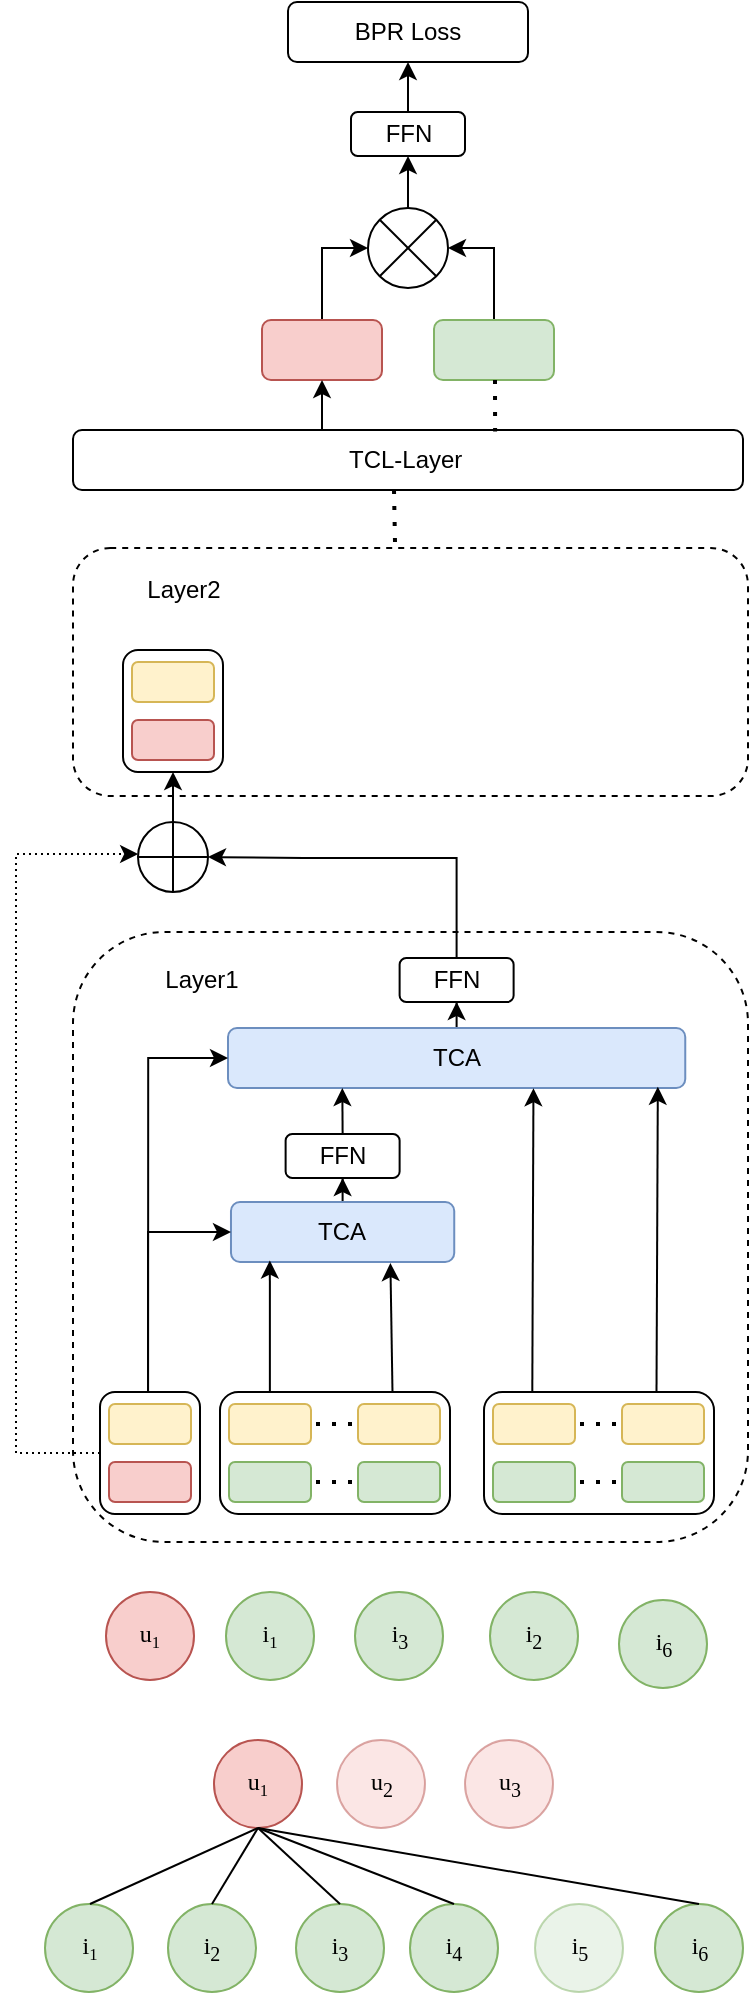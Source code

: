 <mxfile version="21.1.2" type="github">
  <diagram name="第 1 页" id="gWeG35e6C86zQD0y6pNc">
    <mxGraphModel dx="520" dy="282" grid="0" gridSize="10" guides="1" tooltips="1" connect="1" arrows="1" fold="1" page="1" pageScale="1" pageWidth="3300" pageHeight="4681" math="0" shadow="0">
      <root>
        <mxCell id="0" />
        <mxCell id="1" parent="0" />
        <mxCell id="XD2-V8QEW1LzV1P3F_-f-1" value="BPR Loss" style="rounded=1;whiteSpace=wrap;html=1;" vertex="1" parent="1">
          <mxGeometry x="411" y="36" width="120" height="30" as="geometry" />
        </mxCell>
        <mxCell id="XD2-V8QEW1LzV1P3F_-f-12" style="edgeStyle=orthogonalEdgeStyle;rounded=0;orthogonalLoop=1;jettySize=auto;html=1;entryX=0;entryY=0.5;entryDx=0;entryDy=0;" edge="1" parent="1" source="XD2-V8QEW1LzV1P3F_-f-3" target="XD2-V8QEW1LzV1P3F_-f-7">
          <mxGeometry relative="1" as="geometry" />
        </mxCell>
        <mxCell id="XD2-V8QEW1LzV1P3F_-f-3" value="" style="rounded=1;whiteSpace=wrap;html=1;fillColor=#f8cecc;strokeColor=#b85450;" vertex="1" parent="1">
          <mxGeometry x="398" y="195" width="60" height="30" as="geometry" />
        </mxCell>
        <mxCell id="XD2-V8QEW1LzV1P3F_-f-13" style="edgeStyle=orthogonalEdgeStyle;rounded=0;orthogonalLoop=1;jettySize=auto;html=1;entryX=1;entryY=0.5;entryDx=0;entryDy=0;" edge="1" parent="1" source="XD2-V8QEW1LzV1P3F_-f-5" target="XD2-V8QEW1LzV1P3F_-f-7">
          <mxGeometry relative="1" as="geometry" />
        </mxCell>
        <mxCell id="XD2-V8QEW1LzV1P3F_-f-5" value="" style="rounded=1;whiteSpace=wrap;html=1;fillColor=#d5e8d4;strokeColor=#82b366;" vertex="1" parent="1">
          <mxGeometry x="484" y="195" width="60" height="30" as="geometry" />
        </mxCell>
        <mxCell id="XD2-V8QEW1LzV1P3F_-f-8" style="edgeStyle=orthogonalEdgeStyle;rounded=0;orthogonalLoop=1;jettySize=auto;html=1;entryX=0.5;entryY=1;entryDx=0;entryDy=0;" edge="1" parent="1" source="XD2-V8QEW1LzV1P3F_-f-6" target="XD2-V8QEW1LzV1P3F_-f-1">
          <mxGeometry relative="1" as="geometry" />
        </mxCell>
        <mxCell id="XD2-V8QEW1LzV1P3F_-f-6" value="FFN" style="rounded=1;whiteSpace=wrap;html=1;" vertex="1" parent="1">
          <mxGeometry x="442.5" y="91" width="57" height="22" as="geometry" />
        </mxCell>
        <mxCell id="XD2-V8QEW1LzV1P3F_-f-9" style="edgeStyle=orthogonalEdgeStyle;rounded=0;orthogonalLoop=1;jettySize=auto;html=1;entryX=0.5;entryY=1;entryDx=0;entryDy=0;" edge="1" parent="1" source="XD2-V8QEW1LzV1P3F_-f-7" target="XD2-V8QEW1LzV1P3F_-f-6">
          <mxGeometry relative="1" as="geometry" />
        </mxCell>
        <mxCell id="XD2-V8QEW1LzV1P3F_-f-7" value="" style="ellipse;whiteSpace=wrap;html=1;aspect=fixed;" vertex="1" parent="1">
          <mxGeometry x="451" y="139" width="40" height="40" as="geometry" />
        </mxCell>
        <mxCell id="XD2-V8QEW1LzV1P3F_-f-10" value="" style="endArrow=none;html=1;rounded=0;entryX=0;entryY=0;entryDx=0;entryDy=0;exitX=1;exitY=1;exitDx=0;exitDy=0;" edge="1" parent="1" source="XD2-V8QEW1LzV1P3F_-f-7" target="XD2-V8QEW1LzV1P3F_-f-7">
          <mxGeometry width="50" height="50" relative="1" as="geometry">
            <mxPoint x="521" y="174" as="sourcePoint" />
            <mxPoint x="571" y="124" as="targetPoint" />
          </mxGeometry>
        </mxCell>
        <mxCell id="XD2-V8QEW1LzV1P3F_-f-11" value="" style="endArrow=none;html=1;rounded=0;entryX=1;entryY=0;entryDx=0;entryDy=0;exitX=0;exitY=1;exitDx=0;exitDy=0;" edge="1" parent="1" source="XD2-V8QEW1LzV1P3F_-f-7" target="XD2-V8QEW1LzV1P3F_-f-7">
          <mxGeometry width="50" height="50" relative="1" as="geometry">
            <mxPoint x="521" y="174" as="sourcePoint" />
            <mxPoint x="571" y="124" as="targetPoint" />
          </mxGeometry>
        </mxCell>
        <mxCell id="XD2-V8QEW1LzV1P3F_-f-14" value="TCL-Layer&amp;nbsp;" style="rounded=1;whiteSpace=wrap;html=1;" vertex="1" parent="1">
          <mxGeometry x="303.5" y="250" width="335" height="30" as="geometry" />
        </mxCell>
        <mxCell id="XD2-V8QEW1LzV1P3F_-f-15" value="" style="endArrow=classic;html=1;rounded=0;entryX=0.5;entryY=1;entryDx=0;entryDy=0;" edge="1" parent="1" target="XD2-V8QEW1LzV1P3F_-f-3">
          <mxGeometry width="50" height="50" relative="1" as="geometry">
            <mxPoint x="428" y="250" as="sourcePoint" />
            <mxPoint x="573" y="181" as="targetPoint" />
          </mxGeometry>
        </mxCell>
        <mxCell id="XD2-V8QEW1LzV1P3F_-f-16" value="" style="endArrow=none;dashed=1;html=1;dashPattern=1 3;strokeWidth=2;rounded=0;entryX=0.63;entryY=0.026;entryDx=0;entryDy=0;entryPerimeter=0;" edge="1" parent="1" target="XD2-V8QEW1LzV1P3F_-f-14">
          <mxGeometry width="50" height="50" relative="1" as="geometry">
            <mxPoint x="514.5" y="225" as="sourcePoint" />
            <mxPoint x="513.5" y="253" as="targetPoint" />
          </mxGeometry>
        </mxCell>
        <mxCell id="XD2-V8QEW1LzV1P3F_-f-17" value="" style="rounded=1;whiteSpace=wrap;html=1;dashed=1;" vertex="1" parent="1">
          <mxGeometry x="303.5" y="309" width="337.5" height="124" as="geometry" />
        </mxCell>
        <mxCell id="XD2-V8QEW1LzV1P3F_-f-18" value="" style="rounded=1;whiteSpace=wrap;html=1;dashed=1;" vertex="1" parent="1">
          <mxGeometry x="303.5" y="501" width="337.5" height="305" as="geometry" />
        </mxCell>
        <mxCell id="XD2-V8QEW1LzV1P3F_-f-60" style="edgeStyle=orthogonalEdgeStyle;rounded=0;orthogonalLoop=1;jettySize=auto;html=1;entryX=0.5;entryY=1;entryDx=0;entryDy=0;" edge="1" parent="1" source="XD2-V8QEW1LzV1P3F_-f-20" target="XD2-V8QEW1LzV1P3F_-f-57">
          <mxGeometry relative="1" as="geometry" />
        </mxCell>
        <mxCell id="XD2-V8QEW1LzV1P3F_-f-20" value="TCA" style="rounded=1;whiteSpace=wrap;html=1;fillColor=#dae8fc;strokeColor=#6c8ebf;" vertex="1" parent="1">
          <mxGeometry x="381" y="549" width="228.63" height="30" as="geometry" />
        </mxCell>
        <mxCell id="XD2-V8QEW1LzV1P3F_-f-46" style="edgeStyle=orthogonalEdgeStyle;rounded=0;orthogonalLoop=1;jettySize=auto;html=1;entryX=0.5;entryY=1;entryDx=0;entryDy=0;" edge="1" parent="1" source="XD2-V8QEW1LzV1P3F_-f-21" target="XD2-V8QEW1LzV1P3F_-f-45">
          <mxGeometry relative="1" as="geometry" />
        </mxCell>
        <mxCell id="XD2-V8QEW1LzV1P3F_-f-21" value="TCA" style="rounded=1;whiteSpace=wrap;html=1;fillColor=#dae8fc;strokeColor=#6c8ebf;" vertex="1" parent="1">
          <mxGeometry x="382.49" y="636" width="111.63" height="30" as="geometry" />
        </mxCell>
        <mxCell id="XD2-V8QEW1LzV1P3F_-f-55" style="edgeStyle=orthogonalEdgeStyle;rounded=0;orthogonalLoop=1;jettySize=auto;html=1;entryX=0;entryY=0.5;entryDx=0;entryDy=0;" edge="1" parent="1" source="XD2-V8QEW1LzV1P3F_-f-22" target="XD2-V8QEW1LzV1P3F_-f-21">
          <mxGeometry relative="1" as="geometry">
            <Array as="points">
              <mxPoint x="341" y="651" />
            </Array>
          </mxGeometry>
        </mxCell>
        <mxCell id="XD2-V8QEW1LzV1P3F_-f-62" style="edgeStyle=orthogonalEdgeStyle;rounded=0;orthogonalLoop=1;jettySize=auto;html=1;dashed=1;dashPattern=1 2;" edge="1" parent="1" source="XD2-V8QEW1LzV1P3F_-f-22" target="XD2-V8QEW1LzV1P3F_-f-63">
          <mxGeometry relative="1" as="geometry">
            <mxPoint x="317" y="462.034" as="targetPoint" />
            <Array as="points">
              <mxPoint x="275" y="762" />
              <mxPoint x="275" y="462" />
            </Array>
          </mxGeometry>
        </mxCell>
        <mxCell id="XD2-V8QEW1LzV1P3F_-f-22" value="" style="rounded=1;whiteSpace=wrap;html=1;" vertex="1" parent="1">
          <mxGeometry x="317" y="731" width="50" height="61" as="geometry" />
        </mxCell>
        <mxCell id="XD2-V8QEW1LzV1P3F_-f-25" value="" style="rounded=1;whiteSpace=wrap;html=1;fillColor=#f8cecc;strokeColor=#b85450;" vertex="1" parent="1">
          <mxGeometry x="321.5" y="766" width="41" height="20" as="geometry" />
        </mxCell>
        <mxCell id="XD2-V8QEW1LzV1P3F_-f-56" style="edgeStyle=orthogonalEdgeStyle;rounded=0;orthogonalLoop=1;jettySize=auto;html=1;entryX=0;entryY=0.5;entryDx=0;entryDy=0;exitX=0.481;exitY=0.006;exitDx=0;exitDy=0;exitPerimeter=0;" edge="1" parent="1" source="XD2-V8QEW1LzV1P3F_-f-22" target="XD2-V8QEW1LzV1P3F_-f-20">
          <mxGeometry relative="1" as="geometry">
            <Array as="points">
              <mxPoint x="341" y="564" />
            </Array>
          </mxGeometry>
        </mxCell>
        <mxCell id="XD2-V8QEW1LzV1P3F_-f-26" value="" style="rounded=1;whiteSpace=wrap;html=1;fillColor=#fff2cc;strokeColor=#d6b656;" vertex="1" parent="1">
          <mxGeometry x="321.5" y="737" width="41" height="20" as="geometry" />
        </mxCell>
        <mxCell id="XD2-V8QEW1LzV1P3F_-f-27" value="" style="rounded=1;whiteSpace=wrap;html=1;" vertex="1" parent="1">
          <mxGeometry x="377" y="731" width="115" height="61" as="geometry" />
        </mxCell>
        <mxCell id="XD2-V8QEW1LzV1P3F_-f-28" value="" style="rounded=1;whiteSpace=wrap;html=1;fillColor=#d5e8d4;strokeColor=#82b366;" vertex="1" parent="1">
          <mxGeometry x="381.5" y="766" width="41" height="20" as="geometry" />
        </mxCell>
        <mxCell id="XD2-V8QEW1LzV1P3F_-f-29" value="" style="rounded=1;whiteSpace=wrap;html=1;fillColor=#fff2cc;strokeColor=#d6b656;" vertex="1" parent="1">
          <mxGeometry x="381.5" y="737" width="41" height="20" as="geometry" />
        </mxCell>
        <mxCell id="XD2-V8QEW1LzV1P3F_-f-30" value="" style="rounded=1;whiteSpace=wrap;html=1;fillColor=#fff2cc;strokeColor=#d6b656;" vertex="1" parent="1">
          <mxGeometry x="446" y="737" width="41" height="20" as="geometry" />
        </mxCell>
        <mxCell id="XD2-V8QEW1LzV1P3F_-f-31" value="" style="rounded=1;whiteSpace=wrap;html=1;fillColor=#d5e8d4;strokeColor=#82b366;" vertex="1" parent="1">
          <mxGeometry x="446" y="766" width="41" height="20" as="geometry" />
        </mxCell>
        <mxCell id="XD2-V8QEW1LzV1P3F_-f-33" value="" style="endArrow=none;dashed=1;html=1;dashPattern=1 3;strokeWidth=2;rounded=0;entryX=1;entryY=0.5;entryDx=0;entryDy=0;exitX=0;exitY=0.5;exitDx=0;exitDy=0;" edge="1" parent="1">
          <mxGeometry width="50" height="50" relative="1" as="geometry">
            <mxPoint x="443" y="776" as="sourcePoint" />
            <mxPoint x="419.5" y="776" as="targetPoint" />
          </mxGeometry>
        </mxCell>
        <mxCell id="XD2-V8QEW1LzV1P3F_-f-34" value="" style="endArrow=none;dashed=1;html=1;dashPattern=1 3;strokeWidth=2;rounded=0;entryX=1;entryY=0.5;entryDx=0;entryDy=0;" edge="1" parent="1">
          <mxGeometry width="50" height="50" relative="1" as="geometry">
            <mxPoint x="443" y="747" as="sourcePoint" />
            <mxPoint x="419.5" y="747" as="targetPoint" />
          </mxGeometry>
        </mxCell>
        <mxCell id="XD2-V8QEW1LzV1P3F_-f-36" value="" style="rounded=1;whiteSpace=wrap;html=1;" vertex="1" parent="1">
          <mxGeometry x="509" y="731" width="115" height="61" as="geometry" />
        </mxCell>
        <mxCell id="XD2-V8QEW1LzV1P3F_-f-37" value="" style="rounded=1;whiteSpace=wrap;html=1;fillColor=#d5e8d4;strokeColor=#82b366;" vertex="1" parent="1">
          <mxGeometry x="513.5" y="766" width="41" height="20" as="geometry" />
        </mxCell>
        <mxCell id="XD2-V8QEW1LzV1P3F_-f-38" value="" style="rounded=1;whiteSpace=wrap;html=1;fillColor=#fff2cc;strokeColor=#d6b656;" vertex="1" parent="1">
          <mxGeometry x="513.5" y="737" width="41" height="20" as="geometry" />
        </mxCell>
        <mxCell id="XD2-V8QEW1LzV1P3F_-f-39" value="" style="rounded=1;whiteSpace=wrap;html=1;fillColor=#fff2cc;strokeColor=#d6b656;" vertex="1" parent="1">
          <mxGeometry x="578" y="737" width="41" height="20" as="geometry" />
        </mxCell>
        <mxCell id="XD2-V8QEW1LzV1P3F_-f-40" value="" style="rounded=1;whiteSpace=wrap;html=1;fillColor=#d5e8d4;strokeColor=#82b366;" vertex="1" parent="1">
          <mxGeometry x="578" y="766" width="41" height="20" as="geometry" />
        </mxCell>
        <mxCell id="XD2-V8QEW1LzV1P3F_-f-41" value="" style="endArrow=none;dashed=1;html=1;dashPattern=1 3;strokeWidth=2;rounded=0;entryX=1;entryY=0.5;entryDx=0;entryDy=0;exitX=0;exitY=0.5;exitDx=0;exitDy=0;" edge="1" parent="1">
          <mxGeometry width="50" height="50" relative="1" as="geometry">
            <mxPoint x="575" y="776" as="sourcePoint" />
            <mxPoint x="551.5" y="776" as="targetPoint" />
          </mxGeometry>
        </mxCell>
        <mxCell id="XD2-V8QEW1LzV1P3F_-f-42" value="" style="endArrow=none;dashed=1;html=1;dashPattern=1 3;strokeWidth=2;rounded=0;entryX=1;entryY=0.5;entryDx=0;entryDy=0;" edge="1" parent="1">
          <mxGeometry width="50" height="50" relative="1" as="geometry">
            <mxPoint x="575" y="747" as="sourcePoint" />
            <mxPoint x="551.5" y="747" as="targetPoint" />
          </mxGeometry>
        </mxCell>
        <mxCell id="XD2-V8QEW1LzV1P3F_-f-43" value="" style="endArrow=classic;html=1;rounded=0;exitX=0.21;exitY=0.005;exitDx=0;exitDy=0;exitPerimeter=0;entryX=0.668;entryY=1.004;entryDx=0;entryDy=0;entryPerimeter=0;" edge="1" parent="1" source="XD2-V8QEW1LzV1P3F_-f-36" target="XD2-V8QEW1LzV1P3F_-f-20">
          <mxGeometry width="50" height="50" relative="1" as="geometry">
            <mxPoint x="530" y="713" as="sourcePoint" />
            <mxPoint x="580" y="663" as="targetPoint" />
          </mxGeometry>
        </mxCell>
        <mxCell id="XD2-V8QEW1LzV1P3F_-f-44" value="" style="endArrow=classic;html=1;rounded=0;exitX=0.75;exitY=0;exitDx=0;exitDy=0;entryX=0.94;entryY=0.98;entryDx=0;entryDy=0;entryPerimeter=0;" edge="1" parent="1" source="XD2-V8QEW1LzV1P3F_-f-36" target="XD2-V8QEW1LzV1P3F_-f-20">
          <mxGeometry width="50" height="50" relative="1" as="geometry">
            <mxPoint x="543" y="741" as="sourcePoint" />
            <mxPoint x="499" y="579" as="targetPoint" />
          </mxGeometry>
        </mxCell>
        <mxCell id="XD2-V8QEW1LzV1P3F_-f-45" value="FFN" style="rounded=1;whiteSpace=wrap;html=1;" vertex="1" parent="1">
          <mxGeometry x="409.81" y="602" width="57" height="22" as="geometry" />
        </mxCell>
        <mxCell id="XD2-V8QEW1LzV1P3F_-f-51" value="" style="endArrow=classic;html=1;rounded=0;exitX=0.5;exitY=0;exitDx=0;exitDy=0;entryX=0.25;entryY=1;entryDx=0;entryDy=0;" edge="1" parent="1" source="XD2-V8QEW1LzV1P3F_-f-45" target="XD2-V8QEW1LzV1P3F_-f-20">
          <mxGeometry width="50" height="50" relative="1" as="geometry">
            <mxPoint x="456" y="613" as="sourcePoint" />
            <mxPoint x="506" y="563" as="targetPoint" />
          </mxGeometry>
        </mxCell>
        <mxCell id="XD2-V8QEW1LzV1P3F_-f-52" value="" style="endArrow=classic;html=1;rounded=0;exitX=0.217;exitY=-0.001;exitDx=0;exitDy=0;exitPerimeter=0;entryX=0.174;entryY=0.976;entryDx=0;entryDy=0;entryPerimeter=0;" edge="1" parent="1" source="XD2-V8QEW1LzV1P3F_-f-27" target="XD2-V8QEW1LzV1P3F_-f-21">
          <mxGeometry width="50" height="50" relative="1" as="geometry">
            <mxPoint x="423" y="742" as="sourcePoint" />
            <mxPoint x="473" y="692" as="targetPoint" />
          </mxGeometry>
        </mxCell>
        <mxCell id="XD2-V8QEW1LzV1P3F_-f-53" value="" style="endArrow=classic;html=1;rounded=0;exitX=0.75;exitY=0;exitDx=0;exitDy=0;entryX=0.714;entryY=1.017;entryDx=0;entryDy=0;entryPerimeter=0;" edge="1" parent="1" source="XD2-V8QEW1LzV1P3F_-f-27" target="XD2-V8QEW1LzV1P3F_-f-21">
          <mxGeometry width="50" height="50" relative="1" as="geometry">
            <mxPoint x="412" y="741" as="sourcePoint" />
            <mxPoint x="447" y="676" as="targetPoint" />
          </mxGeometry>
        </mxCell>
        <mxCell id="XD2-V8QEW1LzV1P3F_-f-66" style="edgeStyle=orthogonalEdgeStyle;rounded=0;orthogonalLoop=1;jettySize=auto;html=1;entryX=1;entryY=0.5;entryDx=0;entryDy=0;" edge="1" parent="1" source="XD2-V8QEW1LzV1P3F_-f-57" target="XD2-V8QEW1LzV1P3F_-f-63">
          <mxGeometry relative="1" as="geometry">
            <Array as="points">
              <mxPoint x="495" y="464" />
              <mxPoint x="419" y="464" />
            </Array>
          </mxGeometry>
        </mxCell>
        <mxCell id="XD2-V8QEW1LzV1P3F_-f-57" value="FFN" style="rounded=1;whiteSpace=wrap;html=1;" vertex="1" parent="1">
          <mxGeometry x="466.81" y="514" width="57" height="22" as="geometry" />
        </mxCell>
        <mxCell id="XD2-V8QEW1LzV1P3F_-f-70" style="edgeStyle=orthogonalEdgeStyle;rounded=0;orthogonalLoop=1;jettySize=auto;html=1;entryX=0.5;entryY=1;entryDx=0;entryDy=0;" edge="1" parent="1" source="XD2-V8QEW1LzV1P3F_-f-63" target="XD2-V8QEW1LzV1P3F_-f-67">
          <mxGeometry relative="1" as="geometry" />
        </mxCell>
        <mxCell id="XD2-V8QEW1LzV1P3F_-f-63" value="" style="ellipse;whiteSpace=wrap;html=1;aspect=fixed;" vertex="1" parent="1">
          <mxGeometry x="336" y="446" width="35" height="35" as="geometry" />
        </mxCell>
        <mxCell id="XD2-V8QEW1LzV1P3F_-f-64" value="" style="endArrow=none;html=1;rounded=0;entryX=0.5;entryY=0;entryDx=0;entryDy=0;exitX=0.5;exitY=1;exitDx=0;exitDy=0;" edge="1" parent="1" source="XD2-V8QEW1LzV1P3F_-f-63" target="XD2-V8QEW1LzV1P3F_-f-63">
          <mxGeometry width="50" height="50" relative="1" as="geometry">
            <mxPoint x="395" y="541" as="sourcePoint" />
            <mxPoint x="445" y="491" as="targetPoint" />
          </mxGeometry>
        </mxCell>
        <mxCell id="XD2-V8QEW1LzV1P3F_-f-65" value="" style="endArrow=none;html=1;rounded=0;exitX=1;exitY=0.5;exitDx=0;exitDy=0;entryX=0;entryY=0.5;entryDx=0;entryDy=0;" edge="1" parent="1" source="XD2-V8QEW1LzV1P3F_-f-63" target="XD2-V8QEW1LzV1P3F_-f-63">
          <mxGeometry width="50" height="50" relative="1" as="geometry">
            <mxPoint x="364" y="491" as="sourcePoint" />
            <mxPoint x="364" y="456" as="targetPoint" />
          </mxGeometry>
        </mxCell>
        <mxCell id="XD2-V8QEW1LzV1P3F_-f-67" value="" style="rounded=1;whiteSpace=wrap;html=1;" vertex="1" parent="1">
          <mxGeometry x="328.5" y="360" width="50" height="61" as="geometry" />
        </mxCell>
        <mxCell id="XD2-V8QEW1LzV1P3F_-f-68" value="" style="rounded=1;whiteSpace=wrap;html=1;fillColor=#f8cecc;strokeColor=#b85450;" vertex="1" parent="1">
          <mxGeometry x="333" y="395" width="41" height="20" as="geometry" />
        </mxCell>
        <mxCell id="XD2-V8QEW1LzV1P3F_-f-69" value="" style="rounded=1;whiteSpace=wrap;html=1;fillColor=#fff2cc;strokeColor=#d6b656;" vertex="1" parent="1">
          <mxGeometry x="333" y="366" width="41" height="20" as="geometry" />
        </mxCell>
        <mxCell id="XD2-V8QEW1LzV1P3F_-f-71" value="Layer1" style="text;html=1;strokeColor=none;fillColor=none;align=center;verticalAlign=middle;whiteSpace=wrap;rounded=0;" vertex="1" parent="1">
          <mxGeometry x="338" y="510" width="60" height="30" as="geometry" />
        </mxCell>
        <mxCell id="XD2-V8QEW1LzV1P3F_-f-72" value="Layer2" style="text;html=1;strokeColor=none;fillColor=none;align=center;verticalAlign=middle;whiteSpace=wrap;rounded=0;" vertex="1" parent="1">
          <mxGeometry x="328.5" y="315" width="60" height="30" as="geometry" />
        </mxCell>
        <mxCell id="XD2-V8QEW1LzV1P3F_-f-73" value="" style="endArrow=none;dashed=1;html=1;dashPattern=1 3;strokeWidth=2;rounded=0;entryX=0.63;entryY=0.026;entryDx=0;entryDy=0;entryPerimeter=0;" edge="1" parent="1">
          <mxGeometry width="50" height="50" relative="1" as="geometry">
            <mxPoint x="464" y="280" as="sourcePoint" />
            <mxPoint x="464.5" y="306" as="targetPoint" />
          </mxGeometry>
        </mxCell>
        <mxCell id="XD2-V8QEW1LzV1P3F_-f-75" value="u&lt;span style=&quot;font-size: 10px;&quot;&gt;&lt;sub&gt;1&lt;/sub&gt;&lt;/span&gt;" style="ellipse;whiteSpace=wrap;html=1;aspect=fixed;fontFamily=Times New Roman;fillColor=#f8cecc;strokeColor=#b85450;" vertex="1" parent="1">
          <mxGeometry x="374" y="905" width="44" height="44" as="geometry" />
        </mxCell>
        <mxCell id="XD2-V8QEW1LzV1P3F_-f-76" value="u&lt;sub&gt;2&lt;/sub&gt;" style="ellipse;whiteSpace=wrap;html=1;aspect=fixed;fontFamily=Times New Roman;opacity=50;fillColor=#f8cecc;strokeColor=#b85450;" vertex="1" parent="1">
          <mxGeometry x="435.5" y="905" width="44" height="44" as="geometry" />
        </mxCell>
        <mxCell id="XD2-V8QEW1LzV1P3F_-f-77" value="u&lt;sub&gt;3&lt;/sub&gt;" style="ellipse;whiteSpace=wrap;html=1;aspect=fixed;fontFamily=Times New Roman;fillColor=#f8cecc;strokeColor=#b85450;opacity=50;" vertex="1" parent="1">
          <mxGeometry x="499.5" y="905" width="44" height="44" as="geometry" />
        </mxCell>
        <mxCell id="XD2-V8QEW1LzV1P3F_-f-80" value="i&lt;sub&gt;6&lt;/sub&gt;" style="ellipse;whiteSpace=wrap;html=1;aspect=fixed;fontFamily=Times New Roman;fillColor=#d5e8d4;strokeColor=#82b366;" vertex="1" parent="1">
          <mxGeometry x="594.5" y="987" width="44" height="44" as="geometry" />
        </mxCell>
        <mxCell id="XD2-V8QEW1LzV1P3F_-f-81" value="i&lt;span style=&quot;font-size: 10px;&quot;&gt;&lt;sub&gt;1&lt;/sub&gt;&lt;/span&gt;" style="ellipse;whiteSpace=wrap;html=1;aspect=fixed;fontFamily=Times New Roman;fillColor=#d5e8d4;strokeColor=#82b366;" vertex="1" parent="1">
          <mxGeometry x="289.5" y="987" width="44" height="44" as="geometry" />
        </mxCell>
        <mxCell id="XD2-V8QEW1LzV1P3F_-f-82" value="i&lt;sub&gt;2&lt;/sub&gt;" style="ellipse;whiteSpace=wrap;html=1;aspect=fixed;fontFamily=Times New Roman;fillColor=#d5e8d4;strokeColor=#82b366;" vertex="1" parent="1">
          <mxGeometry x="351" y="987" width="44" height="44" as="geometry" />
        </mxCell>
        <mxCell id="XD2-V8QEW1LzV1P3F_-f-83" value="i&lt;sub&gt;3&lt;/sub&gt;" style="ellipse;whiteSpace=wrap;html=1;aspect=fixed;fontFamily=Times New Roman;fillColor=#d5e8d4;strokeColor=#82b366;" vertex="1" parent="1">
          <mxGeometry x="415" y="987" width="44" height="44" as="geometry" />
        </mxCell>
        <mxCell id="XD2-V8QEW1LzV1P3F_-f-84" value="i&lt;sub&gt;4&lt;/sub&gt;" style="ellipse;whiteSpace=wrap;html=1;aspect=fixed;fontFamily=Times New Roman;fillColor=#d5e8d4;strokeColor=#82b366;" vertex="1" parent="1">
          <mxGeometry x="472" y="987" width="44" height="44" as="geometry" />
        </mxCell>
        <mxCell id="XD2-V8QEW1LzV1P3F_-f-85" value="i&lt;sub&gt;5&lt;/sub&gt;" style="ellipse;whiteSpace=wrap;html=1;aspect=fixed;fontFamily=Times New Roman;opacity=50;fillColor=#d5e8d4;strokeColor=#82b366;" vertex="1" parent="1">
          <mxGeometry x="534.5" y="987" width="44" height="44" as="geometry" />
        </mxCell>
        <mxCell id="XD2-V8QEW1LzV1P3F_-f-90" value="" style="endArrow=none;html=1;rounded=0;exitX=0.5;exitY=0;exitDx=0;exitDy=0;entryX=0.5;entryY=1;entryDx=0;entryDy=0;" edge="1" parent="1">
          <mxGeometry width="50" height="50" relative="1" as="geometry">
            <mxPoint x="312" y="987" as="sourcePoint" />
            <mxPoint x="396" y="949" as="targetPoint" />
          </mxGeometry>
        </mxCell>
        <mxCell id="XD2-V8QEW1LzV1P3F_-f-91" value="" style="endArrow=none;html=1;rounded=0;exitX=0.5;exitY=0;exitDx=0;exitDy=0;entryX=0.5;entryY=1;entryDx=0;entryDy=0;" edge="1" parent="1" source="XD2-V8QEW1LzV1P3F_-f-82" target="XD2-V8QEW1LzV1P3F_-f-75">
          <mxGeometry width="50" height="50" relative="1" as="geometry">
            <mxPoint x="322" y="997" as="sourcePoint" />
            <mxPoint x="394" y="948" as="targetPoint" />
          </mxGeometry>
        </mxCell>
        <mxCell id="XD2-V8QEW1LzV1P3F_-f-92" value="" style="endArrow=none;html=1;rounded=0;exitX=0.5;exitY=0;exitDx=0;exitDy=0;entryX=0.5;entryY=1;entryDx=0;entryDy=0;" edge="1" parent="1" source="XD2-V8QEW1LzV1P3F_-f-83" target="XD2-V8QEW1LzV1P3F_-f-75">
          <mxGeometry width="50" height="50" relative="1" as="geometry">
            <mxPoint x="383" y="997" as="sourcePoint" />
            <mxPoint x="406" y="959" as="targetPoint" />
          </mxGeometry>
        </mxCell>
        <mxCell id="XD2-V8QEW1LzV1P3F_-f-93" value="" style="endArrow=none;html=1;rounded=0;exitX=0.5;exitY=0;exitDx=0;exitDy=0;entryX=0.5;entryY=1;entryDx=0;entryDy=0;" edge="1" parent="1" source="XD2-V8QEW1LzV1P3F_-f-84" target="XD2-V8QEW1LzV1P3F_-f-75">
          <mxGeometry width="50" height="50" relative="1" as="geometry">
            <mxPoint x="479.5" y="991" as="sourcePoint" />
            <mxPoint x="438.5" y="953" as="targetPoint" />
          </mxGeometry>
        </mxCell>
        <mxCell id="XD2-V8QEW1LzV1P3F_-f-94" value="u&lt;span style=&quot;font-size: 10px;&quot;&gt;&lt;sub&gt;1&lt;/sub&gt;&lt;/span&gt;" style="ellipse;whiteSpace=wrap;html=1;aspect=fixed;fontFamily=Times New Roman;fillColor=#f8cecc;strokeColor=#b85450;" vertex="1" parent="1">
          <mxGeometry x="320" y="831" width="44" height="44" as="geometry" />
        </mxCell>
        <mxCell id="XD2-V8QEW1LzV1P3F_-f-95" value="" style="endArrow=none;html=1;rounded=0;exitX=0.5;exitY=0;exitDx=0;exitDy=0;entryX=0.5;entryY=1;entryDx=0;entryDy=0;" edge="1" parent="1" source="XD2-V8QEW1LzV1P3F_-f-80" target="XD2-V8QEW1LzV1P3F_-f-75">
          <mxGeometry width="50" height="50" relative="1" as="geometry">
            <mxPoint x="610" y="983" as="sourcePoint" />
            <mxPoint x="660" y="933" as="targetPoint" />
          </mxGeometry>
        </mxCell>
        <mxCell id="XD2-V8QEW1LzV1P3F_-f-96" value="i&lt;span style=&quot;font-size: 10px;&quot;&gt;&lt;sub&gt;1&lt;/sub&gt;&lt;/span&gt;" style="ellipse;whiteSpace=wrap;html=1;aspect=fixed;fontFamily=Times New Roman;fillColor=#d5e8d4;strokeColor=#82b366;" vertex="1" parent="1">
          <mxGeometry x="380" y="831" width="44" height="44" as="geometry" />
        </mxCell>
        <mxCell id="XD2-V8QEW1LzV1P3F_-f-97" value="i&lt;sub&gt;2&lt;/sub&gt;" style="ellipse;whiteSpace=wrap;html=1;aspect=fixed;fontFamily=Times New Roman;fillColor=#d5e8d4;strokeColor=#82b366;" vertex="1" parent="1">
          <mxGeometry x="512" y="831" width="44" height="44" as="geometry" />
        </mxCell>
        <mxCell id="XD2-V8QEW1LzV1P3F_-f-98" value="i&lt;sub&gt;3&lt;/sub&gt;" style="ellipse;whiteSpace=wrap;html=1;aspect=fixed;fontFamily=Times New Roman;fillColor=#d5e8d4;strokeColor=#82b366;" vertex="1" parent="1">
          <mxGeometry x="444.5" y="831" width="44" height="44" as="geometry" />
        </mxCell>
        <mxCell id="XD2-V8QEW1LzV1P3F_-f-99" value="i&lt;sub&gt;6&lt;/sub&gt;" style="ellipse;whiteSpace=wrap;html=1;aspect=fixed;fontFamily=Times New Roman;fillColor=#d5e8d4;strokeColor=#82b366;" vertex="1" parent="1">
          <mxGeometry x="576.5" y="835" width="44" height="44" as="geometry" />
        </mxCell>
      </root>
    </mxGraphModel>
  </diagram>
</mxfile>
